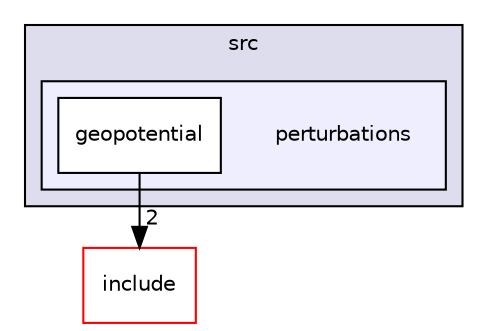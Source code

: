digraph "src/perturbations" {
  compound=true
  node [ fontsize="10", fontname="Helvetica"];
  edge [ labelfontsize="10", labelfontname="Helvetica"];
  subgraph clusterdir_68267d1309a1af8e8297ef4c3efbcdba {
    graph [ bgcolor="#ddddee", pencolor="black", label="src" fontname="Helvetica", fontsize="10", URL="dir_68267d1309a1af8e8297ef4c3efbcdba.html"]
  subgraph clusterdir_6d92fb80b9641c838ab72716bed4978c {
    graph [ bgcolor="#eeeeff", pencolor="black", label="" URL="dir_6d92fb80b9641c838ab72716bed4978c.html"];
    dir_6d92fb80b9641c838ab72716bed4978c [shape=plaintext label="perturbations"];
    dir_c1b9d0f9181879120646dc9bc60650da [shape=box label="geopotential" color="black" fillcolor="white" style="filled" URL="dir_c1b9d0f9181879120646dc9bc60650da.html"];
  }
  }
  dir_d44c64559bbebec7f509842c48db8b23 [shape=box label="include" fillcolor="white" style="filled" color="red" URL="dir_d44c64559bbebec7f509842c48db8b23.html"];
  dir_c1b9d0f9181879120646dc9bc60650da->dir_d44c64559bbebec7f509842c48db8b23 [headlabel="2", labeldistance=1.5 headhref="dir_000014_000000.html"];
}

